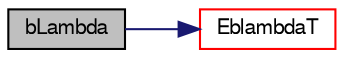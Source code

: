 digraph "bLambda"
{
  bgcolor="transparent";
  edge [fontname="FreeSans",fontsize="10",labelfontname="FreeSans",labelfontsize="10"];
  node [fontname="FreeSans",fontsize="10",shape=record];
  rankdir="LR";
  Node19 [label="bLambda",height=0.2,width=0.4,color="black", fillcolor="grey75", style="filled", fontcolor="black"];
  Node19 -> Node20 [color="midnightblue",fontsize="10",style="solid",fontname="FreeSans"];
  Node20 [label="EblambdaT",height=0.2,width=0.4,color="red",URL="$a30018.html#a4e52a39060526a6a5201ab8fc4760373",tooltip="Spectral emission for the black body at T and lambda. "];
}
